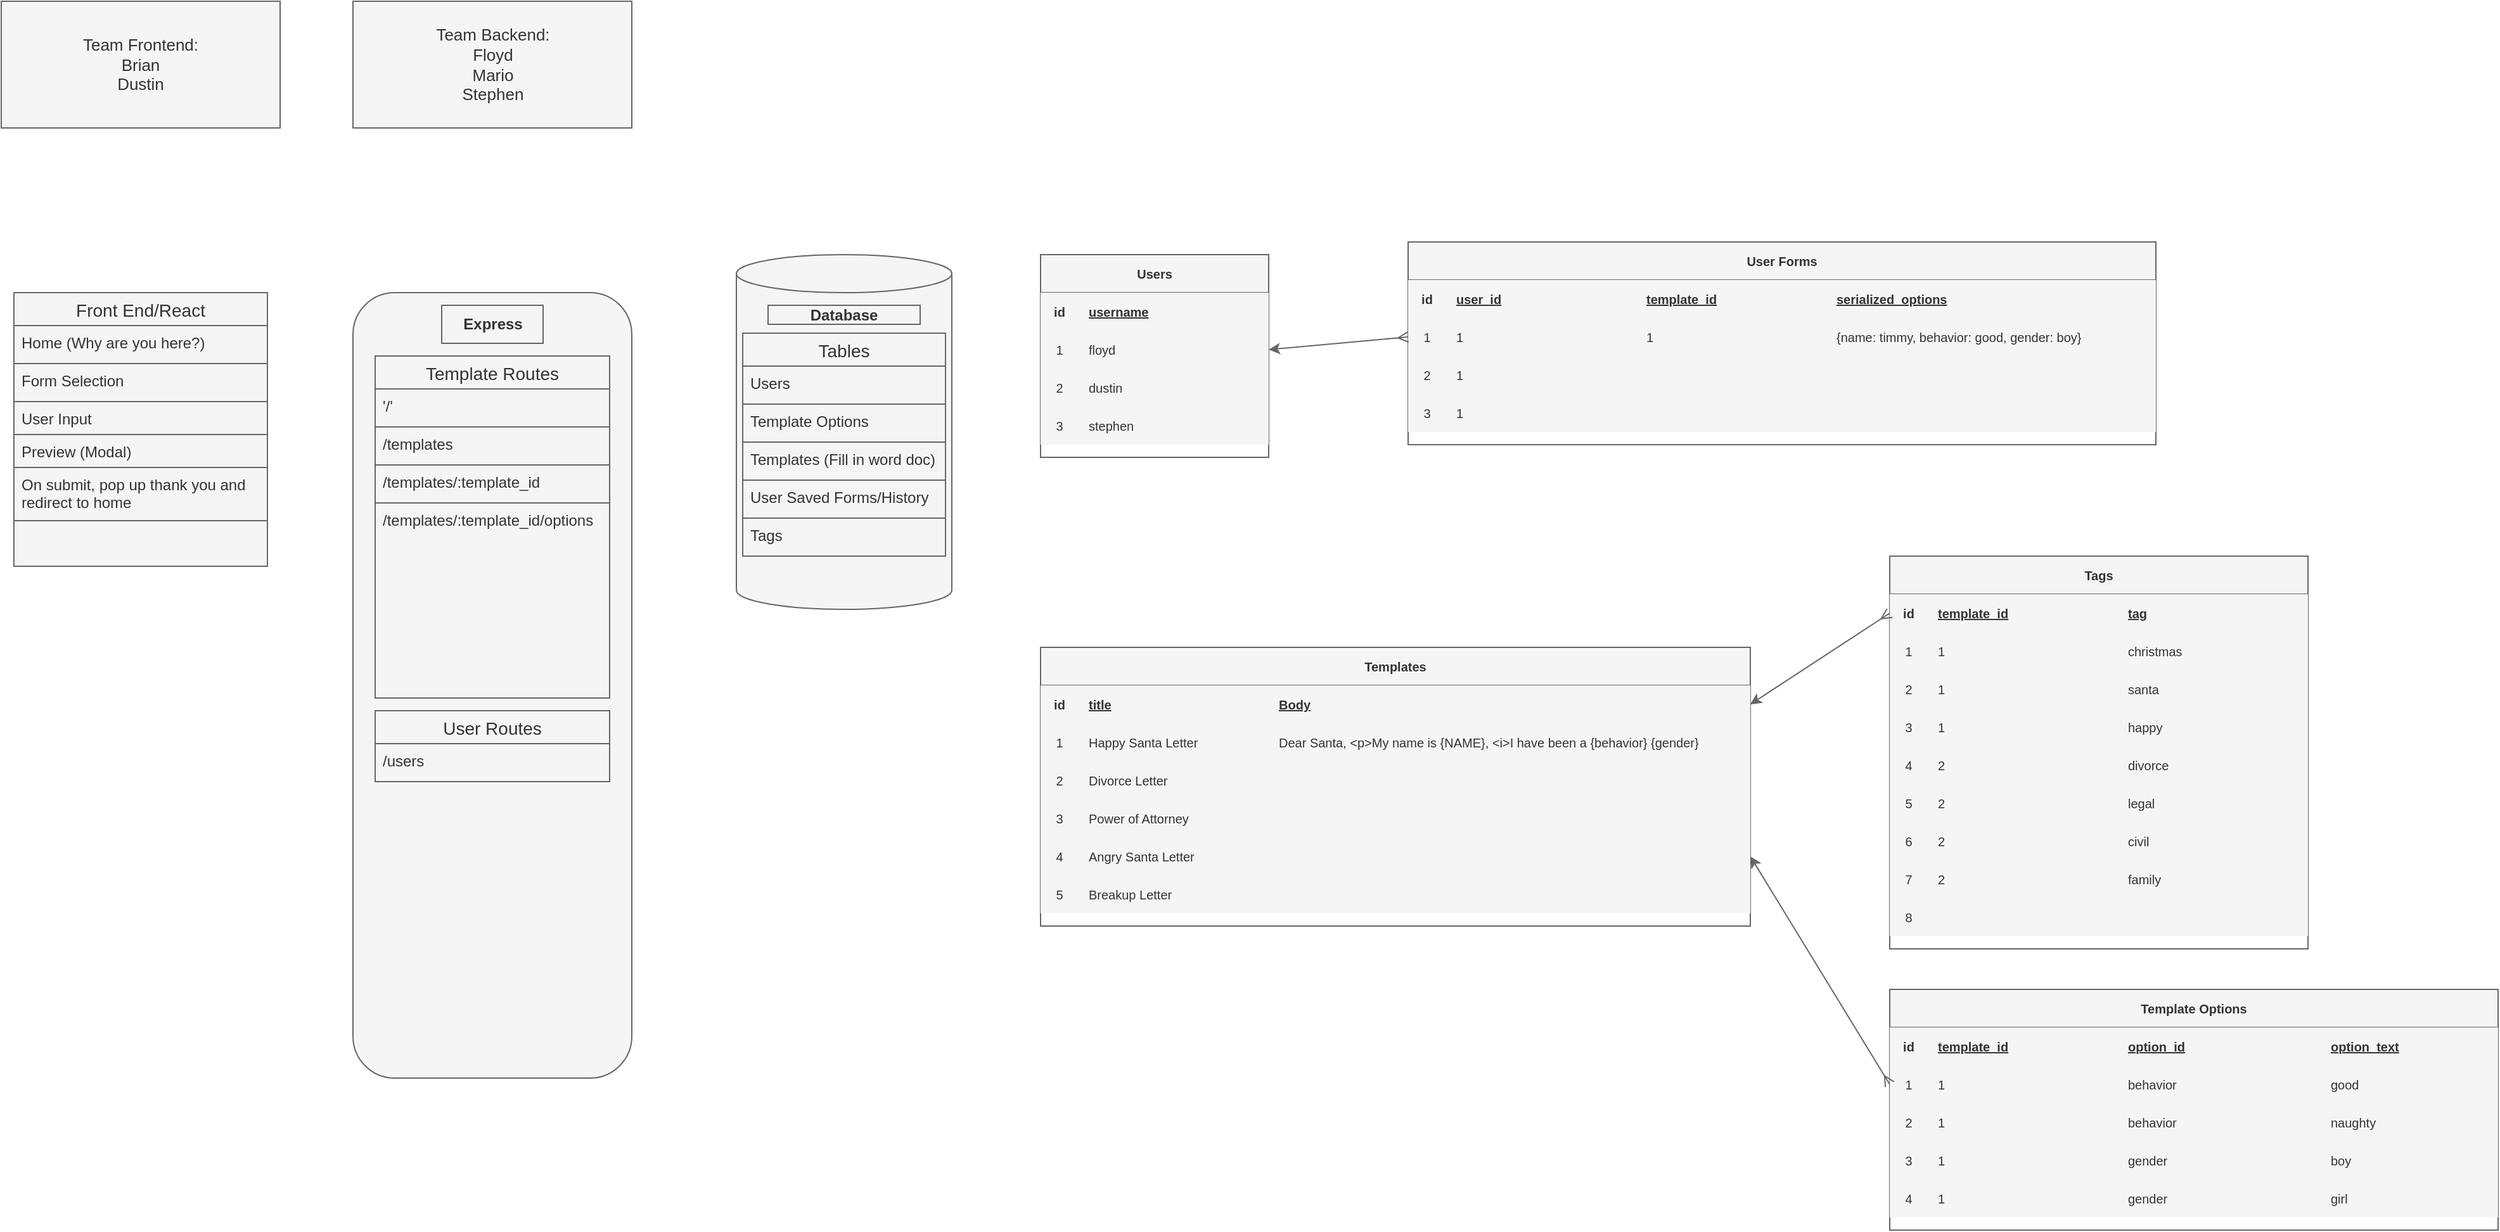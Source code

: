 <mxfile>
    <diagram id="cAb9eKV6FXxrw53DXGPk" name="Page-1">
        <mxGraphModel dx="1550" dy="698" grid="1" gridSize="10" guides="1" tooltips="1" connect="1" arrows="1" fold="1" page="1" pageScale="1" pageWidth="850" pageHeight="1100" math="0" shadow="0">
            <root>
                <mxCell id="0"/>
                <mxCell id="1" parent="0"/>
                <mxCell id="E3Vo4lR4PM5Q-WoB4YuT-1" value="" style="shape=cylinder3;whiteSpace=wrap;html=1;boundedLbl=1;backgroundOutline=1;size=15;fillColor=#f5f5f5;strokeColor=#666666;fontColor=#333333;" parent="1" vertex="1">
                    <mxGeometry x="630" y="210" width="170" height="280" as="geometry"/>
                </mxCell>
                <mxCell id="v9sFLwM3yu87hSWkuqIm-1" value="Database" style="rounded=0;whiteSpace=wrap;html=1;fontStyle=1;fillColor=#f5f5f5;strokeColor=#666666;fontColor=#333333;" parent="1" vertex="1">
                    <mxGeometry x="655" y="250" width="120" height="15" as="geometry"/>
                </mxCell>
                <mxCell id="v9sFLwM3yu87hSWkuqIm-16" value="" style="rounded=1;whiteSpace=wrap;html=1;fillColor=#f5f5f5;strokeColor=#666666;fontColor=#333333;" parent="1" vertex="1">
                    <mxGeometry x="327.5" y="240" width="220" height="620" as="geometry"/>
                </mxCell>
                <mxCell id="v9sFLwM3yu87hSWkuqIm-17" value="&lt;b&gt;Express&lt;/b&gt;" style="rounded=0;whiteSpace=wrap;html=1;fillColor=#f5f5f5;strokeColor=#666666;fontColor=#333333;" parent="1" vertex="1">
                    <mxGeometry x="397.5" y="250" width="80" height="30" as="geometry"/>
                </mxCell>
                <mxCell id="v9sFLwM3yu87hSWkuqIm-19" value="Front End/React" style="swimlane;fontStyle=0;childLayout=stackLayout;horizontal=1;startSize=26;horizontalStack=0;resizeParent=1;resizeParentMax=0;resizeLast=0;collapsible=1;marginBottom=0;align=center;fontSize=14;fillColor=#f5f5f5;strokeColor=#666666;fontColor=#333333;" parent="1" vertex="1">
                    <mxGeometry x="60" y="240" width="200" height="216" as="geometry"/>
                </mxCell>
                <mxCell id="v9sFLwM3yu87hSWkuqIm-20" value="Home (Why are you here?)&#10;    " style="text;strokeColor=#666666;fillColor=#f5f5f5;spacingLeft=4;spacingRight=4;overflow=hidden;rotatable=0;points=[[0,0.5],[1,0.5]];portConstraint=eastwest;fontSize=12;fontColor=#333333;" parent="v9sFLwM3yu87hSWkuqIm-19" vertex="1">
                    <mxGeometry y="26" width="200" height="30" as="geometry"/>
                </mxCell>
                <mxCell id="v9sFLwM3yu87hSWkuqIm-21" value="Form Selection" style="text;strokeColor=#666666;fillColor=#f5f5f5;spacingLeft=4;spacingRight=4;overflow=hidden;rotatable=0;points=[[0,0.5],[1,0.5]];portConstraint=eastwest;fontSize=12;fontColor=#333333;" parent="v9sFLwM3yu87hSWkuqIm-19" vertex="1">
                    <mxGeometry y="56" width="200" height="30" as="geometry"/>
                </mxCell>
                <mxCell id="v9sFLwM3yu87hSWkuqIm-22" value="User Input " style="text;strokeColor=#666666;fillColor=#f5f5f5;spacingLeft=4;spacingRight=4;overflow=hidden;rotatable=0;points=[[0,0.5],[1,0.5]];portConstraint=eastwest;fontSize=12;fontColor=#333333;" parent="v9sFLwM3yu87hSWkuqIm-19" vertex="1">
                    <mxGeometry y="86" width="200" height="26" as="geometry"/>
                </mxCell>
                <mxCell id="v9sFLwM3yu87hSWkuqIm-23" value="Preview (Modal)" style="text;strokeColor=#666666;fillColor=#f5f5f5;spacingLeft=4;spacingRight=4;overflow=hidden;rotatable=0;points=[[0,0.5],[1,0.5]];portConstraint=eastwest;fontSize=12;fontColor=#333333;" parent="v9sFLwM3yu87hSWkuqIm-19" vertex="1">
                    <mxGeometry y="112" width="200" height="26" as="geometry"/>
                </mxCell>
                <mxCell id="v9sFLwM3yu87hSWkuqIm-24" value="On submit, pop up thank you and &#10;redirect to home" style="text;strokeColor=#666666;fillColor=#f5f5f5;spacingLeft=4;spacingRight=4;overflow=hidden;rotatable=0;points=[[0,0.5],[1,0.5]];portConstraint=eastwest;fontSize=12;fontColor=#333333;" parent="v9sFLwM3yu87hSWkuqIm-19" vertex="1">
                    <mxGeometry y="138" width="200" height="42" as="geometry"/>
                </mxCell>
                <mxCell id="v9sFLwM3yu87hSWkuqIm-25" style="text;strokeColor=#666666;fillColor=#f5f5f5;spacingLeft=4;spacingRight=4;overflow=hidden;rotatable=0;points=[[0,0.5],[1,0.5]];portConstraint=eastwest;fontSize=12;fontColor=#333333;" parent="v9sFLwM3yu87hSWkuqIm-19" vertex="1">
                    <mxGeometry y="180" width="200" height="36" as="geometry"/>
                </mxCell>
                <mxCell id="v9sFLwM3yu87hSWkuqIm-26" value="Tables" style="swimlane;fontStyle=0;childLayout=stackLayout;horizontal=1;startSize=26;horizontalStack=0;resizeParent=1;resizeParentMax=0;resizeLast=0;collapsible=1;marginBottom=0;align=center;fontSize=14;fillColor=#f5f5f5;strokeColor=#666666;fontColor=#333333;" parent="1" vertex="1">
                    <mxGeometry x="635" y="272" width="160" height="176" as="geometry"/>
                </mxCell>
                <mxCell id="v9sFLwM3yu87hSWkuqIm-27" value="Users" style="text;strokeColor=#666666;fillColor=#f5f5f5;spacingLeft=4;spacingRight=4;overflow=hidden;rotatable=0;points=[[0,0.5],[1,0.5]];portConstraint=eastwest;fontSize=12;fontColor=#333333;" parent="v9sFLwM3yu87hSWkuqIm-26" vertex="1">
                    <mxGeometry y="26" width="160" height="30" as="geometry"/>
                </mxCell>
                <mxCell id="v9sFLwM3yu87hSWkuqIm-31" value="Template Options" style="text;strokeColor=#666666;fillColor=#f5f5f5;spacingLeft=4;spacingRight=4;overflow=hidden;rotatable=0;points=[[0,0.5],[1,0.5]];portConstraint=eastwest;fontSize=12;fontColor=#333333;" parent="v9sFLwM3yu87hSWkuqIm-26" vertex="1">
                    <mxGeometry y="56" width="160" height="30" as="geometry"/>
                </mxCell>
                <mxCell id="v9sFLwM3yu87hSWkuqIm-28" value="Templates (Fill in word doc)" style="text;strokeColor=#666666;fillColor=#f5f5f5;spacingLeft=4;spacingRight=4;overflow=hidden;rotatable=0;points=[[0,0.5],[1,0.5]];portConstraint=eastwest;fontSize=12;fontColor=#333333;" parent="v9sFLwM3yu87hSWkuqIm-26" vertex="1">
                    <mxGeometry y="86" width="160" height="30" as="geometry"/>
                </mxCell>
                <mxCell id="v9sFLwM3yu87hSWkuqIm-30" value="User Saved Forms/History" style="text;strokeColor=#666666;fillColor=#f5f5f5;spacingLeft=4;spacingRight=4;overflow=hidden;rotatable=0;points=[[0,0.5],[1,0.5]];portConstraint=eastwest;fontSize=12;fontColor=#333333;" parent="v9sFLwM3yu87hSWkuqIm-26" vertex="1">
                    <mxGeometry y="116" width="160" height="30" as="geometry"/>
                </mxCell>
                <mxCell id="v9sFLwM3yu87hSWkuqIm-29" value="Tags" style="text;strokeColor=#666666;fillColor=#f5f5f5;spacingLeft=4;spacingRight=4;overflow=hidden;rotatable=0;points=[[0,0.5],[1,0.5]];portConstraint=eastwest;fontSize=12;fontColor=#333333;" parent="v9sFLwM3yu87hSWkuqIm-26" vertex="1">
                    <mxGeometry y="146" width="160" height="30" as="geometry"/>
                </mxCell>
                <mxCell id="v9sFLwM3yu87hSWkuqIm-32" value="Template Routes" style="swimlane;fontStyle=0;childLayout=stackLayout;horizontal=1;startSize=26;horizontalStack=0;resizeParent=1;resizeParentMax=0;resizeLast=0;collapsible=1;marginBottom=0;align=center;fontSize=14;fontColor=#333333;fillColor=#f5f5f5;strokeColor=#666666;" parent="1" vertex="1">
                    <mxGeometry x="345" y="290" width="185" height="270" as="geometry"/>
                </mxCell>
                <mxCell id="v9sFLwM3yu87hSWkuqIm-33" value="'/'" style="text;strokeColor=#666666;fillColor=#f5f5f5;spacingLeft=4;spacingRight=4;overflow=hidden;rotatable=0;points=[[0,0.5],[1,0.5]];portConstraint=eastwest;fontSize=12;fontColor=#333333;" parent="v9sFLwM3yu87hSWkuqIm-32" vertex="1">
                    <mxGeometry y="26" width="185" height="30" as="geometry"/>
                </mxCell>
                <mxCell id="v9sFLwM3yu87hSWkuqIm-34" value="/templates" style="text;strokeColor=#666666;fillColor=#f5f5f5;spacingLeft=4;spacingRight=4;overflow=hidden;rotatable=0;points=[[0,0.5],[1,0.5]];portConstraint=eastwest;fontSize=12;fontColor=#333333;" parent="v9sFLwM3yu87hSWkuqIm-32" vertex="1">
                    <mxGeometry y="56" width="185" height="30" as="geometry"/>
                </mxCell>
                <mxCell id="v9sFLwM3yu87hSWkuqIm-35" value="/templates/:template_id" style="text;strokeColor=#666666;fillColor=#f5f5f5;spacingLeft=4;spacingRight=4;overflow=hidden;rotatable=0;points=[[0,0.5],[1,0.5]];portConstraint=eastwest;fontSize=12;fontColor=#333333;" parent="v9sFLwM3yu87hSWkuqIm-32" vertex="1">
                    <mxGeometry y="86" width="185" height="30" as="geometry"/>
                </mxCell>
                <mxCell id="YNRykgnk4soWltR5KGJY-128" value="/templates/:template_id/options" style="text;strokeColor=#666666;fillColor=#f5f5f5;spacingLeft=4;spacingRight=4;overflow=hidden;rotatable=0;points=[[0,0.5],[1,0.5]];portConstraint=eastwest;fontSize=12;fontColor=#333333;" parent="v9sFLwM3yu87hSWkuqIm-32" vertex="1">
                    <mxGeometry y="116" width="185" height="154" as="geometry"/>
                </mxCell>
                <mxCell id="YNRykgnk4soWltR5KGJY-2" value="Users" style="shape=table;startSize=30;container=1;collapsible=1;childLayout=tableLayout;fixedRows=1;rowLines=0;fontStyle=1;align=center;resizeLast=1;fontSize=10;fontColor=#333333;strokeColor=#666666;fillColor=#f5f5f5;" parent="1" vertex="1">
                    <mxGeometry x="870" y="210" width="180" height="160" as="geometry"/>
                </mxCell>
                <mxCell id="YNRykgnk4soWltR5KGJY-3" value="" style="shape=partialRectangle;collapsible=0;dropTarget=0;pointerEvents=0;fillColor=#f5f5f5;top=0;left=0;bottom=1;right=0;points=[[0,0.5],[1,0.5]];portConstraint=eastwest;fontSize=10;fontColor=#333333;strokeColor=#666666;align=center;verticalAlign=middle;" parent="YNRykgnk4soWltR5KGJY-2" vertex="1">
                    <mxGeometry y="30" width="180" height="30" as="geometry"/>
                </mxCell>
                <mxCell id="YNRykgnk4soWltR5KGJY-4" value="id" style="shape=partialRectangle;connectable=0;fillColor=#f5f5f5;top=0;left=0;bottom=0;right=0;fontStyle=1;overflow=hidden;fontSize=10;fontColor=#333333;strokeColor=#666666;align=center;verticalAlign=middle;" parent="YNRykgnk4soWltR5KGJY-3" vertex="1">
                    <mxGeometry width="30" height="30" as="geometry">
                        <mxRectangle width="30" height="30" as="alternateBounds"/>
                    </mxGeometry>
                </mxCell>
                <mxCell id="YNRykgnk4soWltR5KGJY-5" value="username" style="shape=partialRectangle;connectable=0;fillColor=#f5f5f5;top=0;left=0;bottom=0;right=0;align=left;spacingLeft=6;fontStyle=5;overflow=hidden;fontSize=10;fontColor=#333333;strokeColor=#666666;" parent="YNRykgnk4soWltR5KGJY-3" vertex="1">
                    <mxGeometry x="30" width="150" height="30" as="geometry">
                        <mxRectangle width="150" height="30" as="alternateBounds"/>
                    </mxGeometry>
                </mxCell>
                <mxCell id="YNRykgnk4soWltR5KGJY-6" value="" style="shape=partialRectangle;collapsible=0;dropTarget=0;pointerEvents=0;fillColor=#f5f5f5;top=0;left=0;bottom=0;right=0;points=[[0,0.5],[1,0.5]];portConstraint=eastwest;fontSize=10;fontColor=#333333;strokeColor=#666666;align=center;verticalAlign=middle;" parent="YNRykgnk4soWltR5KGJY-2" vertex="1">
                    <mxGeometry y="60" width="180" height="30" as="geometry"/>
                </mxCell>
                <mxCell id="YNRykgnk4soWltR5KGJY-7" value="1" style="shape=partialRectangle;connectable=0;fillColor=#f5f5f5;top=0;left=0;bottom=0;right=0;editable=1;overflow=hidden;fontSize=10;fontColor=#333333;strokeColor=#666666;align=center;verticalAlign=middle;" parent="YNRykgnk4soWltR5KGJY-6" vertex="1">
                    <mxGeometry width="30" height="30" as="geometry">
                        <mxRectangle width="30" height="30" as="alternateBounds"/>
                    </mxGeometry>
                </mxCell>
                <mxCell id="YNRykgnk4soWltR5KGJY-8" value="floyd" style="shape=partialRectangle;connectable=0;fillColor=#f5f5f5;top=0;left=0;bottom=0;right=0;align=left;spacingLeft=6;overflow=hidden;fontSize=10;fontColor=#333333;strokeColor=#666666;" parent="YNRykgnk4soWltR5KGJY-6" vertex="1">
                    <mxGeometry x="30" width="150" height="30" as="geometry">
                        <mxRectangle width="150" height="30" as="alternateBounds"/>
                    </mxGeometry>
                </mxCell>
                <mxCell id="YNRykgnk4soWltR5KGJY-9" value="" style="shape=partialRectangle;collapsible=0;dropTarget=0;pointerEvents=0;fillColor=#f5f5f5;top=0;left=0;bottom=0;right=0;points=[[0,0.5],[1,0.5]];portConstraint=eastwest;fontSize=10;fontColor=#333333;strokeColor=#666666;align=center;verticalAlign=middle;" parent="YNRykgnk4soWltR5KGJY-2" vertex="1">
                    <mxGeometry y="90" width="180" height="30" as="geometry"/>
                </mxCell>
                <mxCell id="YNRykgnk4soWltR5KGJY-10" value="2" style="shape=partialRectangle;connectable=0;fillColor=#f5f5f5;top=0;left=0;bottom=0;right=0;editable=1;overflow=hidden;fontSize=10;fontColor=#333333;strokeColor=#666666;align=center;verticalAlign=middle;" parent="YNRykgnk4soWltR5KGJY-9" vertex="1">
                    <mxGeometry width="30" height="30" as="geometry">
                        <mxRectangle width="30" height="30" as="alternateBounds"/>
                    </mxGeometry>
                </mxCell>
                <mxCell id="YNRykgnk4soWltR5KGJY-11" value="dustin" style="shape=partialRectangle;connectable=0;fillColor=#f5f5f5;top=0;left=0;bottom=0;right=0;align=left;spacingLeft=6;overflow=hidden;fontSize=10;fontColor=#333333;strokeColor=#666666;" parent="YNRykgnk4soWltR5KGJY-9" vertex="1">
                    <mxGeometry x="30" width="150" height="30" as="geometry">
                        <mxRectangle width="150" height="30" as="alternateBounds"/>
                    </mxGeometry>
                </mxCell>
                <mxCell id="YNRykgnk4soWltR5KGJY-12" value="" style="shape=partialRectangle;collapsible=0;dropTarget=0;pointerEvents=0;fillColor=#f5f5f5;top=0;left=0;bottom=0;right=0;points=[[0,0.5],[1,0.5]];portConstraint=eastwest;fontSize=10;fontColor=#333333;strokeColor=#666666;align=center;verticalAlign=middle;" parent="YNRykgnk4soWltR5KGJY-2" vertex="1">
                    <mxGeometry y="120" width="180" height="30" as="geometry"/>
                </mxCell>
                <mxCell id="YNRykgnk4soWltR5KGJY-13" value="3" style="shape=partialRectangle;connectable=0;fillColor=#f5f5f5;top=0;left=0;bottom=0;right=0;editable=1;overflow=hidden;fontSize=10;fontColor=#333333;strokeColor=#666666;align=center;verticalAlign=middle;" parent="YNRykgnk4soWltR5KGJY-12" vertex="1">
                    <mxGeometry width="30" height="30" as="geometry">
                        <mxRectangle width="30" height="30" as="alternateBounds"/>
                    </mxGeometry>
                </mxCell>
                <mxCell id="YNRykgnk4soWltR5KGJY-14" value="stephen" style="shape=partialRectangle;connectable=0;fillColor=#f5f5f5;top=0;left=0;bottom=0;right=0;align=left;spacingLeft=6;overflow=hidden;fontSize=10;fontColor=#333333;strokeColor=#666666;" parent="YNRykgnk4soWltR5KGJY-12" vertex="1">
                    <mxGeometry x="30" width="150" height="30" as="geometry">
                        <mxRectangle width="150" height="30" as="alternateBounds"/>
                    </mxGeometry>
                </mxCell>
                <mxCell id="YNRykgnk4soWltR5KGJY-15" value="Templates" style="shape=table;startSize=30;container=1;collapsible=1;childLayout=tableLayout;fixedRows=1;rowLines=0;fontStyle=1;align=center;resizeLast=1;fontSize=10;fontColor=#333333;strokeColor=#666666;fillColor=#f5f5f5;" parent="1" vertex="1">
                    <mxGeometry x="870" y="520" width="560" height="220" as="geometry"/>
                </mxCell>
                <mxCell id="YNRykgnk4soWltR5KGJY-16" value="" style="shape=partialRectangle;collapsible=0;dropTarget=0;pointerEvents=0;fillColor=#f5f5f5;top=0;left=0;bottom=1;right=0;points=[[0,0.5],[1,0.5]];portConstraint=eastwest;fontSize=10;fontColor=#333333;strokeColor=#666666;align=center;verticalAlign=middle;" parent="YNRykgnk4soWltR5KGJY-15" vertex="1">
                    <mxGeometry y="30" width="560" height="30" as="geometry"/>
                </mxCell>
                <mxCell id="YNRykgnk4soWltR5KGJY-17" value="id" style="shape=partialRectangle;connectable=0;fillColor=#f5f5f5;top=0;left=0;bottom=0;right=0;fontStyle=1;overflow=hidden;fontSize=10;fontColor=#333333;strokeColor=#666666;align=center;verticalAlign=middle;" parent="YNRykgnk4soWltR5KGJY-16" vertex="1">
                    <mxGeometry width="30" height="30" as="geometry">
                        <mxRectangle width="30" height="30" as="alternateBounds"/>
                    </mxGeometry>
                </mxCell>
                <mxCell id="YNRykgnk4soWltR5KGJY-18" value="title" style="shape=partialRectangle;connectable=0;fillColor=#f5f5f5;top=0;left=0;bottom=0;right=0;align=left;spacingLeft=6;fontStyle=5;overflow=hidden;fontSize=10;fontColor=#333333;strokeColor=#666666;" parent="YNRykgnk4soWltR5KGJY-16" vertex="1">
                    <mxGeometry x="30" width="150" height="30" as="geometry">
                        <mxRectangle width="150" height="30" as="alternateBounds"/>
                    </mxGeometry>
                </mxCell>
                <mxCell id="YNRykgnk4soWltR5KGJY-101" value="Body" style="shape=partialRectangle;connectable=0;fillColor=#f5f5f5;top=0;left=0;bottom=0;right=0;align=left;spacingLeft=6;fontStyle=5;overflow=hidden;fontSize=10;fontColor=#333333;strokeColor=#666666;" parent="YNRykgnk4soWltR5KGJY-16" vertex="1">
                    <mxGeometry x="180" width="380" height="30" as="geometry">
                        <mxRectangle width="380" height="30" as="alternateBounds"/>
                    </mxGeometry>
                </mxCell>
                <mxCell id="YNRykgnk4soWltR5KGJY-19" value="" style="shape=partialRectangle;collapsible=0;dropTarget=0;pointerEvents=0;fillColor=#f5f5f5;top=0;left=0;bottom=0;right=0;points=[[0,0.5],[1,0.5]];portConstraint=eastwest;fontSize=10;fontColor=#333333;strokeColor=#666666;align=center;verticalAlign=middle;" parent="YNRykgnk4soWltR5KGJY-15" vertex="1">
                    <mxGeometry y="60" width="560" height="30" as="geometry"/>
                </mxCell>
                <mxCell id="YNRykgnk4soWltR5KGJY-20" value="1" style="shape=partialRectangle;connectable=0;fillColor=#f5f5f5;top=0;left=0;bottom=0;right=0;editable=1;overflow=hidden;fontSize=10;fontColor=#333333;strokeColor=#666666;align=center;verticalAlign=middle;" parent="YNRykgnk4soWltR5KGJY-19" vertex="1">
                    <mxGeometry width="30" height="30" as="geometry">
                        <mxRectangle width="30" height="30" as="alternateBounds"/>
                    </mxGeometry>
                </mxCell>
                <mxCell id="YNRykgnk4soWltR5KGJY-21" value="Happy Santa Letter" style="shape=partialRectangle;connectable=0;fillColor=#f5f5f5;top=0;left=0;bottom=0;right=0;align=left;spacingLeft=6;overflow=hidden;fontSize=10;fontColor=#333333;strokeColor=#666666;" parent="YNRykgnk4soWltR5KGJY-19" vertex="1">
                    <mxGeometry x="30" width="150" height="30" as="geometry">
                        <mxRectangle width="150" height="30" as="alternateBounds"/>
                    </mxGeometry>
                </mxCell>
                <mxCell id="YNRykgnk4soWltR5KGJY-102" value="Dear Santa, &lt;p&gt;My name is {NAME}, &lt;i&gt;I have been a {behavior} {gender}" style="shape=partialRectangle;connectable=0;fillColor=#f5f5f5;top=0;left=0;bottom=0;right=0;align=left;spacingLeft=6;overflow=hidden;fontSize=10;fontColor=#333333;strokeColor=#666666;" parent="YNRykgnk4soWltR5KGJY-19" vertex="1">
                    <mxGeometry x="180" width="380" height="30" as="geometry">
                        <mxRectangle width="380" height="30" as="alternateBounds"/>
                    </mxGeometry>
                </mxCell>
                <mxCell id="YNRykgnk4soWltR5KGJY-22" value="" style="shape=partialRectangle;collapsible=0;dropTarget=0;pointerEvents=0;fillColor=#f5f5f5;top=0;left=0;bottom=0;right=0;points=[[0,0.5],[1,0.5]];portConstraint=eastwest;fontSize=10;fontColor=#333333;strokeColor=#666666;align=center;verticalAlign=middle;" parent="YNRykgnk4soWltR5KGJY-15" vertex="1">
                    <mxGeometry y="90" width="560" height="30" as="geometry"/>
                </mxCell>
                <mxCell id="YNRykgnk4soWltR5KGJY-23" value="2" style="shape=partialRectangle;connectable=0;fillColor=#f5f5f5;top=0;left=0;bottom=0;right=0;editable=1;overflow=hidden;fontSize=10;fontColor=#333333;strokeColor=#666666;align=center;verticalAlign=middle;" parent="YNRykgnk4soWltR5KGJY-22" vertex="1">
                    <mxGeometry width="30" height="30" as="geometry">
                        <mxRectangle width="30" height="30" as="alternateBounds"/>
                    </mxGeometry>
                </mxCell>
                <mxCell id="YNRykgnk4soWltR5KGJY-24" value="Divorce Letter" style="shape=partialRectangle;connectable=0;fillColor=#f5f5f5;top=0;left=0;bottom=0;right=0;align=left;spacingLeft=6;overflow=hidden;fontSize=10;fontColor=#333333;strokeColor=#666666;" parent="YNRykgnk4soWltR5KGJY-22" vertex="1">
                    <mxGeometry x="30" width="150" height="30" as="geometry">
                        <mxRectangle width="150" height="30" as="alternateBounds"/>
                    </mxGeometry>
                </mxCell>
                <mxCell id="YNRykgnk4soWltR5KGJY-103" style="shape=partialRectangle;connectable=0;fillColor=#f5f5f5;top=0;left=0;bottom=0;right=0;align=left;spacingLeft=6;overflow=hidden;fontSize=10;fontColor=#333333;strokeColor=#666666;" parent="YNRykgnk4soWltR5KGJY-22" vertex="1">
                    <mxGeometry x="180" width="380" height="30" as="geometry">
                        <mxRectangle width="380" height="30" as="alternateBounds"/>
                    </mxGeometry>
                </mxCell>
                <mxCell id="YNRykgnk4soWltR5KGJY-25" value="" style="shape=partialRectangle;collapsible=0;dropTarget=0;pointerEvents=0;fillColor=#f5f5f5;top=0;left=0;bottom=0;right=0;points=[[0,0.5],[1,0.5]];portConstraint=eastwest;fontSize=10;fontColor=#333333;strokeColor=#666666;align=center;verticalAlign=middle;" parent="YNRykgnk4soWltR5KGJY-15" vertex="1">
                    <mxGeometry y="120" width="560" height="30" as="geometry"/>
                </mxCell>
                <mxCell id="YNRykgnk4soWltR5KGJY-26" value="3" style="shape=partialRectangle;connectable=0;fillColor=#f5f5f5;top=0;left=0;bottom=0;right=0;editable=1;overflow=hidden;fontSize=10;fontColor=#333333;strokeColor=#666666;align=center;verticalAlign=middle;" parent="YNRykgnk4soWltR5KGJY-25" vertex="1">
                    <mxGeometry width="30" height="30" as="geometry">
                        <mxRectangle width="30" height="30" as="alternateBounds"/>
                    </mxGeometry>
                </mxCell>
                <mxCell id="YNRykgnk4soWltR5KGJY-27" value="Power of Attorney" style="shape=partialRectangle;connectable=0;fillColor=#f5f5f5;top=0;left=0;bottom=0;right=0;align=left;spacingLeft=6;overflow=hidden;fontSize=10;fontColor=#333333;strokeColor=#666666;" parent="YNRykgnk4soWltR5KGJY-25" vertex="1">
                    <mxGeometry x="30" width="150" height="30" as="geometry">
                        <mxRectangle width="150" height="30" as="alternateBounds"/>
                    </mxGeometry>
                </mxCell>
                <mxCell id="YNRykgnk4soWltR5KGJY-104" style="shape=partialRectangle;connectable=0;fillColor=#f5f5f5;top=0;left=0;bottom=0;right=0;align=left;spacingLeft=6;overflow=hidden;fontSize=10;fontColor=#333333;strokeColor=#666666;" parent="YNRykgnk4soWltR5KGJY-25" vertex="1">
                    <mxGeometry x="180" width="380" height="30" as="geometry">
                        <mxRectangle width="380" height="30" as="alternateBounds"/>
                    </mxGeometry>
                </mxCell>
                <mxCell id="YNRykgnk4soWltR5KGJY-83" style="shape=partialRectangle;collapsible=0;dropTarget=0;pointerEvents=0;fillColor=#f5f5f5;top=0;left=0;bottom=0;right=0;points=[[0,0.5],[1,0.5]];portConstraint=eastwest;fontSize=10;fontColor=#333333;strokeColor=#666666;align=center;verticalAlign=middle;" parent="YNRykgnk4soWltR5KGJY-15" vertex="1">
                    <mxGeometry y="150" width="560" height="30" as="geometry"/>
                </mxCell>
                <mxCell id="YNRykgnk4soWltR5KGJY-84" value="4" style="shape=partialRectangle;connectable=0;fillColor=#f5f5f5;top=0;left=0;bottom=0;right=0;editable=1;overflow=hidden;fontSize=10;fontColor=#333333;strokeColor=#666666;align=center;verticalAlign=middle;" parent="YNRykgnk4soWltR5KGJY-83" vertex="1">
                    <mxGeometry width="30" height="30" as="geometry">
                        <mxRectangle width="30" height="30" as="alternateBounds"/>
                    </mxGeometry>
                </mxCell>
                <mxCell id="YNRykgnk4soWltR5KGJY-85" value="Angry Santa Letter" style="shape=partialRectangle;connectable=0;fillColor=#f5f5f5;top=0;left=0;bottom=0;right=0;align=left;spacingLeft=6;overflow=hidden;fontSize=10;fontColor=#333333;strokeColor=#666666;" parent="YNRykgnk4soWltR5KGJY-83" vertex="1">
                    <mxGeometry x="30" width="150" height="30" as="geometry">
                        <mxRectangle width="150" height="30" as="alternateBounds"/>
                    </mxGeometry>
                </mxCell>
                <mxCell id="YNRykgnk4soWltR5KGJY-105" style="shape=partialRectangle;connectable=0;fillColor=#f5f5f5;top=0;left=0;bottom=0;right=0;align=left;spacingLeft=6;overflow=hidden;fontSize=10;fontColor=#333333;strokeColor=#666666;" parent="YNRykgnk4soWltR5KGJY-83" vertex="1">
                    <mxGeometry x="180" width="380" height="30" as="geometry">
                        <mxRectangle width="380" height="30" as="alternateBounds"/>
                    </mxGeometry>
                </mxCell>
                <mxCell id="YNRykgnk4soWltR5KGJY-86" style="shape=partialRectangle;collapsible=0;dropTarget=0;pointerEvents=0;fillColor=#f5f5f5;top=0;left=0;bottom=0;right=0;points=[[0,0.5],[1,0.5]];portConstraint=eastwest;fontSize=10;fontColor=#333333;strokeColor=#666666;align=center;verticalAlign=middle;" parent="YNRykgnk4soWltR5KGJY-15" vertex="1">
                    <mxGeometry y="180" width="560" height="30" as="geometry"/>
                </mxCell>
                <mxCell id="YNRykgnk4soWltR5KGJY-87" value="5" style="shape=partialRectangle;connectable=0;fillColor=#f5f5f5;top=0;left=0;bottom=0;right=0;editable=1;overflow=hidden;fontSize=10;fontColor=#333333;strokeColor=#666666;align=center;verticalAlign=middle;" parent="YNRykgnk4soWltR5KGJY-86" vertex="1">
                    <mxGeometry width="30" height="30" as="geometry">
                        <mxRectangle width="30" height="30" as="alternateBounds"/>
                    </mxGeometry>
                </mxCell>
                <mxCell id="YNRykgnk4soWltR5KGJY-88" value="Breakup Letter" style="shape=partialRectangle;connectable=0;fillColor=#f5f5f5;top=0;left=0;bottom=0;right=0;align=left;spacingLeft=6;overflow=hidden;fontSize=10;fontColor=#333333;strokeColor=#666666;" parent="YNRykgnk4soWltR5KGJY-86" vertex="1">
                    <mxGeometry x="30" width="150" height="30" as="geometry">
                        <mxRectangle width="150" height="30" as="alternateBounds"/>
                    </mxGeometry>
                </mxCell>
                <mxCell id="YNRykgnk4soWltR5KGJY-106" style="shape=partialRectangle;connectable=0;fillColor=#f5f5f5;top=0;left=0;bottom=0;right=0;align=left;spacingLeft=6;overflow=hidden;fontSize=10;fontColor=#333333;strokeColor=#666666;" parent="YNRykgnk4soWltR5KGJY-86" vertex="1">
                    <mxGeometry x="180" width="380" height="30" as="geometry">
                        <mxRectangle width="380" height="30" as="alternateBounds"/>
                    </mxGeometry>
                </mxCell>
                <mxCell id="YNRykgnk4soWltR5KGJY-28" value="Template Options" style="shape=table;startSize=30;container=1;collapsible=1;childLayout=tableLayout;fixedRows=1;rowLines=0;fontStyle=1;align=center;resizeLast=1;fontSize=10;fontColor=#333333;strokeColor=#666666;fillColor=#f5f5f5;" parent="1" vertex="1">
                    <mxGeometry x="1540" y="790" width="480" height="190" as="geometry"/>
                </mxCell>
                <mxCell id="YNRykgnk4soWltR5KGJY-29" value="" style="shape=partialRectangle;collapsible=0;dropTarget=0;pointerEvents=0;fillColor=#f5f5f5;top=0;left=0;bottom=1;right=0;points=[[0,0.5],[1,0.5]];portConstraint=eastwest;fontSize=10;fontColor=#333333;strokeColor=#666666;align=center;verticalAlign=middle;" parent="YNRykgnk4soWltR5KGJY-28" vertex="1">
                    <mxGeometry y="30" width="480" height="30" as="geometry"/>
                </mxCell>
                <mxCell id="YNRykgnk4soWltR5KGJY-30" value="id" style="shape=partialRectangle;connectable=0;fillColor=#f5f5f5;top=0;left=0;bottom=0;right=0;fontStyle=1;overflow=hidden;fontSize=10;fontColor=#333333;strokeColor=#666666;align=center;verticalAlign=middle;" parent="YNRykgnk4soWltR5KGJY-29" vertex="1">
                    <mxGeometry width="30" height="30" as="geometry">
                        <mxRectangle width="30" height="30" as="alternateBounds"/>
                    </mxGeometry>
                </mxCell>
                <mxCell id="YNRykgnk4soWltR5KGJY-31" value="template_id" style="shape=partialRectangle;connectable=0;fillColor=#f5f5f5;top=0;left=0;bottom=0;right=0;align=left;spacingLeft=6;fontStyle=5;overflow=hidden;fontSize=10;fontColor=#333333;strokeColor=#666666;" parent="YNRykgnk4soWltR5KGJY-29" vertex="1">
                    <mxGeometry x="30" width="150" height="30" as="geometry">
                        <mxRectangle width="150" height="30" as="alternateBounds"/>
                    </mxGeometry>
                </mxCell>
                <mxCell id="YNRykgnk4soWltR5KGJY-107" value="option_id" style="shape=partialRectangle;connectable=0;fillColor=#f5f5f5;top=0;left=0;bottom=0;right=0;align=left;spacingLeft=6;fontStyle=5;overflow=hidden;fontSize=10;fontColor=#333333;strokeColor=#666666;" parent="YNRykgnk4soWltR5KGJY-29" vertex="1">
                    <mxGeometry x="180" width="160" height="30" as="geometry">
                        <mxRectangle width="160" height="30" as="alternateBounds"/>
                    </mxGeometry>
                </mxCell>
                <mxCell id="YNRykgnk4soWltR5KGJY-111" value="option_text" style="shape=partialRectangle;connectable=0;fillColor=#f5f5f5;top=0;left=0;bottom=0;right=0;align=left;spacingLeft=6;fontStyle=5;overflow=hidden;fontSize=10;fontColor=#333333;strokeColor=#666666;" parent="YNRykgnk4soWltR5KGJY-29" vertex="1">
                    <mxGeometry x="340" width="140" height="30" as="geometry">
                        <mxRectangle width="140" height="30" as="alternateBounds"/>
                    </mxGeometry>
                </mxCell>
                <mxCell id="YNRykgnk4soWltR5KGJY-32" value="" style="shape=partialRectangle;collapsible=0;dropTarget=0;pointerEvents=0;fillColor=#f5f5f5;top=0;left=0;bottom=0;right=0;points=[[0,0.5],[1,0.5]];portConstraint=eastwest;fontSize=10;fontColor=#333333;strokeColor=#666666;align=center;verticalAlign=middle;" parent="YNRykgnk4soWltR5KGJY-28" vertex="1">
                    <mxGeometry y="60" width="480" height="30" as="geometry"/>
                </mxCell>
                <mxCell id="YNRykgnk4soWltR5KGJY-33" value="1" style="shape=partialRectangle;connectable=0;fillColor=#f5f5f5;top=0;left=0;bottom=0;right=0;editable=1;overflow=hidden;fontSize=10;fontColor=#333333;strokeColor=#666666;align=center;verticalAlign=middle;" parent="YNRykgnk4soWltR5KGJY-32" vertex="1">
                    <mxGeometry width="30" height="30" as="geometry">
                        <mxRectangle width="30" height="30" as="alternateBounds"/>
                    </mxGeometry>
                </mxCell>
                <mxCell id="YNRykgnk4soWltR5KGJY-34" value="1" style="shape=partialRectangle;connectable=0;fillColor=#f5f5f5;top=0;left=0;bottom=0;right=0;align=left;spacingLeft=6;overflow=hidden;fontSize=10;fontColor=#333333;strokeColor=#666666;" parent="YNRykgnk4soWltR5KGJY-32" vertex="1">
                    <mxGeometry x="30" width="150" height="30" as="geometry">
                        <mxRectangle width="150" height="30" as="alternateBounds"/>
                    </mxGeometry>
                </mxCell>
                <mxCell id="YNRykgnk4soWltR5KGJY-108" value="behavior" style="shape=partialRectangle;connectable=0;fillColor=#f5f5f5;top=0;left=0;bottom=0;right=0;align=left;spacingLeft=6;overflow=hidden;fontSize=10;fontColor=#333333;strokeColor=#666666;" parent="YNRykgnk4soWltR5KGJY-32" vertex="1">
                    <mxGeometry x="180" width="160" height="30" as="geometry">
                        <mxRectangle width="160" height="30" as="alternateBounds"/>
                    </mxGeometry>
                </mxCell>
                <mxCell id="YNRykgnk4soWltR5KGJY-112" value="good" style="shape=partialRectangle;connectable=0;fillColor=#f5f5f5;top=0;left=0;bottom=0;right=0;align=left;spacingLeft=6;overflow=hidden;fontSize=10;fontColor=#333333;strokeColor=#666666;" parent="YNRykgnk4soWltR5KGJY-32" vertex="1">
                    <mxGeometry x="340" width="140" height="30" as="geometry">
                        <mxRectangle width="140" height="30" as="alternateBounds"/>
                    </mxGeometry>
                </mxCell>
                <mxCell id="YNRykgnk4soWltR5KGJY-35" value="" style="shape=partialRectangle;collapsible=0;dropTarget=0;pointerEvents=0;fillColor=#f5f5f5;top=0;left=0;bottom=0;right=0;points=[[0,0.5],[1,0.5]];portConstraint=eastwest;fontSize=10;fontColor=#333333;strokeColor=#666666;align=center;verticalAlign=middle;" parent="YNRykgnk4soWltR5KGJY-28" vertex="1">
                    <mxGeometry y="90" width="480" height="30" as="geometry"/>
                </mxCell>
                <mxCell id="YNRykgnk4soWltR5KGJY-36" value="2" style="shape=partialRectangle;connectable=0;fillColor=#f5f5f5;top=0;left=0;bottom=0;right=0;editable=1;overflow=hidden;fontSize=10;fontColor=#333333;strokeColor=#666666;align=center;verticalAlign=middle;" parent="YNRykgnk4soWltR5KGJY-35" vertex="1">
                    <mxGeometry width="30" height="30" as="geometry">
                        <mxRectangle width="30" height="30" as="alternateBounds"/>
                    </mxGeometry>
                </mxCell>
                <mxCell id="YNRykgnk4soWltR5KGJY-37" value="1" style="shape=partialRectangle;connectable=0;fillColor=#f5f5f5;top=0;left=0;bottom=0;right=0;align=left;spacingLeft=6;overflow=hidden;fontSize=10;fontColor=#333333;strokeColor=#666666;" parent="YNRykgnk4soWltR5KGJY-35" vertex="1">
                    <mxGeometry x="30" width="150" height="30" as="geometry">
                        <mxRectangle width="150" height="30" as="alternateBounds"/>
                    </mxGeometry>
                </mxCell>
                <mxCell id="YNRykgnk4soWltR5KGJY-109" value="behavior" style="shape=partialRectangle;connectable=0;fillColor=#f5f5f5;top=0;left=0;bottom=0;right=0;align=left;spacingLeft=6;overflow=hidden;fontSize=10;fontColor=#333333;strokeColor=#666666;" parent="YNRykgnk4soWltR5KGJY-35" vertex="1">
                    <mxGeometry x="180" width="160" height="30" as="geometry">
                        <mxRectangle width="160" height="30" as="alternateBounds"/>
                    </mxGeometry>
                </mxCell>
                <mxCell id="YNRykgnk4soWltR5KGJY-113" value="naughty" style="shape=partialRectangle;connectable=0;fillColor=#f5f5f5;top=0;left=0;bottom=0;right=0;align=left;spacingLeft=6;overflow=hidden;fontSize=10;fontColor=#333333;strokeColor=#666666;" parent="YNRykgnk4soWltR5KGJY-35" vertex="1">
                    <mxGeometry x="340" width="140" height="30" as="geometry">
                        <mxRectangle width="140" height="30" as="alternateBounds"/>
                    </mxGeometry>
                </mxCell>
                <mxCell id="YNRykgnk4soWltR5KGJY-38" value="" style="shape=partialRectangle;collapsible=0;dropTarget=0;pointerEvents=0;fillColor=#f5f5f5;top=0;left=0;bottom=0;right=0;points=[[0,0.5],[1,0.5]];portConstraint=eastwest;fontSize=10;fontColor=#333333;strokeColor=#666666;align=center;verticalAlign=middle;" parent="YNRykgnk4soWltR5KGJY-28" vertex="1">
                    <mxGeometry y="120" width="480" height="30" as="geometry"/>
                </mxCell>
                <mxCell id="YNRykgnk4soWltR5KGJY-39" value="3" style="shape=partialRectangle;connectable=0;fillColor=#f5f5f5;top=0;left=0;bottom=0;right=0;editable=1;overflow=hidden;fontSize=10;fontColor=#333333;strokeColor=#666666;align=center;verticalAlign=middle;" parent="YNRykgnk4soWltR5KGJY-38" vertex="1">
                    <mxGeometry width="30" height="30" as="geometry">
                        <mxRectangle width="30" height="30" as="alternateBounds"/>
                    </mxGeometry>
                </mxCell>
                <mxCell id="YNRykgnk4soWltR5KGJY-40" value="1" style="shape=partialRectangle;connectable=0;fillColor=#f5f5f5;top=0;left=0;bottom=0;right=0;align=left;spacingLeft=6;overflow=hidden;fontSize=10;fontColor=#333333;strokeColor=#666666;" parent="YNRykgnk4soWltR5KGJY-38" vertex="1">
                    <mxGeometry x="30" width="150" height="30" as="geometry">
                        <mxRectangle width="150" height="30" as="alternateBounds"/>
                    </mxGeometry>
                </mxCell>
                <mxCell id="YNRykgnk4soWltR5KGJY-110" value="gender" style="shape=partialRectangle;connectable=0;fillColor=#f5f5f5;top=0;left=0;bottom=0;right=0;align=left;spacingLeft=6;overflow=hidden;fontSize=10;fontColor=#333333;strokeColor=#666666;" parent="YNRykgnk4soWltR5KGJY-38" vertex="1">
                    <mxGeometry x="180" width="160" height="30" as="geometry">
                        <mxRectangle width="160" height="30" as="alternateBounds"/>
                    </mxGeometry>
                </mxCell>
                <mxCell id="YNRykgnk4soWltR5KGJY-114" value="boy" style="shape=partialRectangle;connectable=0;fillColor=#f5f5f5;top=0;left=0;bottom=0;right=0;align=left;spacingLeft=6;overflow=hidden;fontSize=10;fontColor=#333333;strokeColor=#666666;" parent="YNRykgnk4soWltR5KGJY-38" vertex="1">
                    <mxGeometry x="340" width="140" height="30" as="geometry">
                        <mxRectangle width="140" height="30" as="alternateBounds"/>
                    </mxGeometry>
                </mxCell>
                <mxCell id="YNRykgnk4soWltR5KGJY-115" style="shape=partialRectangle;collapsible=0;dropTarget=0;pointerEvents=0;fillColor=#f5f5f5;top=0;left=0;bottom=0;right=0;points=[[0,0.5],[1,0.5]];portConstraint=eastwest;fontSize=10;fontColor=#333333;strokeColor=#666666;align=center;verticalAlign=middle;" parent="YNRykgnk4soWltR5KGJY-28" vertex="1">
                    <mxGeometry y="150" width="480" height="30" as="geometry"/>
                </mxCell>
                <mxCell id="YNRykgnk4soWltR5KGJY-116" value="4" style="shape=partialRectangle;connectable=0;fillColor=#f5f5f5;top=0;left=0;bottom=0;right=0;editable=1;overflow=hidden;fontSize=10;fontColor=#333333;strokeColor=#666666;align=center;verticalAlign=middle;" parent="YNRykgnk4soWltR5KGJY-115" vertex="1">
                    <mxGeometry width="30" height="30" as="geometry">
                        <mxRectangle width="30" height="30" as="alternateBounds"/>
                    </mxGeometry>
                </mxCell>
                <mxCell id="YNRykgnk4soWltR5KGJY-117" value="1" style="shape=partialRectangle;connectable=0;fillColor=#f5f5f5;top=0;left=0;bottom=0;right=0;align=left;spacingLeft=6;overflow=hidden;fontSize=10;fontColor=#333333;strokeColor=#666666;" parent="YNRykgnk4soWltR5KGJY-115" vertex="1">
                    <mxGeometry x="30" width="150" height="30" as="geometry">
                        <mxRectangle width="150" height="30" as="alternateBounds"/>
                    </mxGeometry>
                </mxCell>
                <mxCell id="YNRykgnk4soWltR5KGJY-118" value="gender" style="shape=partialRectangle;connectable=0;fillColor=#f5f5f5;top=0;left=0;bottom=0;right=0;align=left;spacingLeft=6;overflow=hidden;fontSize=10;fontColor=#333333;strokeColor=#666666;" parent="YNRykgnk4soWltR5KGJY-115" vertex="1">
                    <mxGeometry x="180" width="160" height="30" as="geometry">
                        <mxRectangle width="160" height="30" as="alternateBounds"/>
                    </mxGeometry>
                </mxCell>
                <mxCell id="YNRykgnk4soWltR5KGJY-119" value="girl" style="shape=partialRectangle;connectable=0;fillColor=#f5f5f5;top=0;left=0;bottom=0;right=0;align=left;spacingLeft=6;overflow=hidden;fontSize=10;fontColor=#333333;strokeColor=#666666;" parent="YNRykgnk4soWltR5KGJY-115" vertex="1">
                    <mxGeometry x="340" width="140" height="30" as="geometry">
                        <mxRectangle width="140" height="30" as="alternateBounds"/>
                    </mxGeometry>
                </mxCell>
                <mxCell id="YNRykgnk4soWltR5KGJY-41" value="User Forms" style="shape=table;startSize=30;container=1;collapsible=1;childLayout=tableLayout;fixedRows=1;rowLines=0;fontStyle=1;align=center;resizeLast=1;fontSize=10;fontColor=#333333;strokeColor=#666666;fillColor=#f5f5f5;" parent="1" vertex="1">
                    <mxGeometry x="1160" y="200" width="590" height="160" as="geometry"/>
                </mxCell>
                <mxCell id="YNRykgnk4soWltR5KGJY-42" value="" style="shape=partialRectangle;collapsible=0;dropTarget=0;pointerEvents=0;fillColor=#f5f5f5;top=0;left=0;bottom=1;right=0;points=[[0,0.5],[1,0.5]];portConstraint=eastwest;fontSize=10;fontColor=#333333;strokeColor=#666666;align=center;verticalAlign=middle;" parent="YNRykgnk4soWltR5KGJY-41" vertex="1">
                    <mxGeometry y="30" width="590" height="30" as="geometry"/>
                </mxCell>
                <mxCell id="YNRykgnk4soWltR5KGJY-43" value="id" style="shape=partialRectangle;connectable=0;fillColor=#f5f5f5;top=0;left=0;bottom=0;right=0;fontStyle=1;overflow=hidden;fontSize=10;fontColor=#333333;strokeColor=#666666;align=center;verticalAlign=middle;" parent="YNRykgnk4soWltR5KGJY-42" vertex="1">
                    <mxGeometry width="30" height="30" as="geometry">
                        <mxRectangle width="30" height="30" as="alternateBounds"/>
                    </mxGeometry>
                </mxCell>
                <mxCell id="YNRykgnk4soWltR5KGJY-44" value="user_id" style="shape=partialRectangle;connectable=0;fillColor=#f5f5f5;top=0;left=0;bottom=0;right=0;align=left;spacingLeft=6;fontStyle=5;overflow=hidden;fontSize=10;fontColor=#333333;strokeColor=#666666;" parent="YNRykgnk4soWltR5KGJY-42" vertex="1">
                    <mxGeometry x="30" width="150" height="30" as="geometry">
                        <mxRectangle width="150" height="30" as="alternateBounds"/>
                    </mxGeometry>
                </mxCell>
                <mxCell id="YNRykgnk4soWltR5KGJY-67" value="template_id" style="shape=partialRectangle;connectable=0;fillColor=#f5f5f5;top=0;left=0;bottom=0;right=0;align=left;spacingLeft=6;fontStyle=5;overflow=hidden;fontSize=10;fontColor=#333333;strokeColor=#666666;" parent="YNRykgnk4soWltR5KGJY-42" vertex="1">
                    <mxGeometry x="180" width="150" height="30" as="geometry">
                        <mxRectangle width="150" height="30" as="alternateBounds"/>
                    </mxGeometry>
                </mxCell>
                <mxCell id="YNRykgnk4soWltR5KGJY-122" value="serialized_options" style="shape=partialRectangle;connectable=0;fillColor=#f5f5f5;top=0;left=0;bottom=0;right=0;align=left;spacingLeft=6;fontStyle=5;overflow=hidden;fontSize=10;fontColor=#333333;strokeColor=#666666;" parent="YNRykgnk4soWltR5KGJY-42" vertex="1">
                    <mxGeometry x="330" width="260" height="30" as="geometry">
                        <mxRectangle width="260" height="30" as="alternateBounds"/>
                    </mxGeometry>
                </mxCell>
                <mxCell id="YNRykgnk4soWltR5KGJY-45" value="" style="shape=partialRectangle;collapsible=0;dropTarget=0;pointerEvents=0;fillColor=#f5f5f5;top=0;left=0;bottom=0;right=0;points=[[0,0.5],[1,0.5]];portConstraint=eastwest;fontSize=10;fontColor=#333333;strokeColor=#666666;align=center;verticalAlign=middle;" parent="YNRykgnk4soWltR5KGJY-41" vertex="1">
                    <mxGeometry y="60" width="590" height="30" as="geometry"/>
                </mxCell>
                <mxCell id="YNRykgnk4soWltR5KGJY-46" value="1" style="shape=partialRectangle;connectable=0;fillColor=#f5f5f5;top=0;left=0;bottom=0;right=0;editable=1;overflow=hidden;fontSize=10;fontColor=#333333;strokeColor=#666666;align=center;verticalAlign=middle;" parent="YNRykgnk4soWltR5KGJY-45" vertex="1">
                    <mxGeometry width="30" height="30" as="geometry">
                        <mxRectangle width="30" height="30" as="alternateBounds"/>
                    </mxGeometry>
                </mxCell>
                <mxCell id="YNRykgnk4soWltR5KGJY-47" value="1" style="shape=partialRectangle;connectable=0;fillColor=#f5f5f5;top=0;left=0;bottom=0;right=0;align=left;spacingLeft=6;overflow=hidden;fontSize=10;fontColor=#333333;strokeColor=#666666;" parent="YNRykgnk4soWltR5KGJY-45" vertex="1">
                    <mxGeometry x="30" width="150" height="30" as="geometry">
                        <mxRectangle width="150" height="30" as="alternateBounds"/>
                    </mxGeometry>
                </mxCell>
                <mxCell id="YNRykgnk4soWltR5KGJY-68" value="1" style="shape=partialRectangle;connectable=0;fillColor=#f5f5f5;top=0;left=0;bottom=0;right=0;align=left;spacingLeft=6;overflow=hidden;fontSize=10;fontColor=#333333;strokeColor=#666666;" parent="YNRykgnk4soWltR5KGJY-45" vertex="1">
                    <mxGeometry x="180" width="150" height="30" as="geometry">
                        <mxRectangle width="150" height="30" as="alternateBounds"/>
                    </mxGeometry>
                </mxCell>
                <mxCell id="YNRykgnk4soWltR5KGJY-123" value="{name: timmy, behavior: good, gender: boy}" style="shape=partialRectangle;connectable=0;fillColor=#f5f5f5;top=0;left=0;bottom=0;right=0;align=left;spacingLeft=6;overflow=hidden;fontSize=10;fontColor=#333333;strokeColor=#666666;" parent="YNRykgnk4soWltR5KGJY-45" vertex="1">
                    <mxGeometry x="330" width="260" height="30" as="geometry">
                        <mxRectangle width="260" height="30" as="alternateBounds"/>
                    </mxGeometry>
                </mxCell>
                <mxCell id="YNRykgnk4soWltR5KGJY-48" value="" style="shape=partialRectangle;collapsible=0;dropTarget=0;pointerEvents=0;fillColor=#f5f5f5;top=0;left=0;bottom=0;right=0;points=[[0,0.5],[1,0.5]];portConstraint=eastwest;fontSize=10;fontColor=#333333;strokeColor=#666666;align=center;verticalAlign=middle;" parent="YNRykgnk4soWltR5KGJY-41" vertex="1">
                    <mxGeometry y="90" width="590" height="30" as="geometry"/>
                </mxCell>
                <mxCell id="YNRykgnk4soWltR5KGJY-49" value="2" style="shape=partialRectangle;connectable=0;fillColor=#f5f5f5;top=0;left=0;bottom=0;right=0;editable=1;overflow=hidden;fontSize=10;fontColor=#333333;strokeColor=#666666;align=center;verticalAlign=middle;" parent="YNRykgnk4soWltR5KGJY-48" vertex="1">
                    <mxGeometry width="30" height="30" as="geometry">
                        <mxRectangle width="30" height="30" as="alternateBounds"/>
                    </mxGeometry>
                </mxCell>
                <mxCell id="YNRykgnk4soWltR5KGJY-50" value="1" style="shape=partialRectangle;connectable=0;fillColor=#f5f5f5;top=0;left=0;bottom=0;right=0;align=left;spacingLeft=6;overflow=hidden;fontSize=10;fontColor=#333333;strokeColor=#666666;" parent="YNRykgnk4soWltR5KGJY-48" vertex="1">
                    <mxGeometry x="30" width="150" height="30" as="geometry">
                        <mxRectangle width="150" height="30" as="alternateBounds"/>
                    </mxGeometry>
                </mxCell>
                <mxCell id="YNRykgnk4soWltR5KGJY-69" style="shape=partialRectangle;connectable=0;fillColor=#f5f5f5;top=0;left=0;bottom=0;right=0;align=left;spacingLeft=6;overflow=hidden;fontSize=10;fontColor=#333333;strokeColor=#666666;" parent="YNRykgnk4soWltR5KGJY-48" vertex="1">
                    <mxGeometry x="180" width="150" height="30" as="geometry">
                        <mxRectangle width="150" height="30" as="alternateBounds"/>
                    </mxGeometry>
                </mxCell>
                <mxCell id="YNRykgnk4soWltR5KGJY-124" style="shape=partialRectangle;connectable=0;fillColor=#f5f5f5;top=0;left=0;bottom=0;right=0;align=left;spacingLeft=6;overflow=hidden;fontSize=10;fontColor=#333333;strokeColor=#666666;" parent="YNRykgnk4soWltR5KGJY-48" vertex="1">
                    <mxGeometry x="330" width="260" height="30" as="geometry">
                        <mxRectangle width="260" height="30" as="alternateBounds"/>
                    </mxGeometry>
                </mxCell>
                <mxCell id="YNRykgnk4soWltR5KGJY-51" value="" style="shape=partialRectangle;collapsible=0;dropTarget=0;pointerEvents=0;fillColor=#f5f5f5;top=0;left=0;bottom=0;right=0;points=[[0,0.5],[1,0.5]];portConstraint=eastwest;fontSize=10;fontColor=#333333;strokeColor=#666666;align=center;verticalAlign=middle;" parent="YNRykgnk4soWltR5KGJY-41" vertex="1">
                    <mxGeometry y="120" width="590" height="30" as="geometry"/>
                </mxCell>
                <mxCell id="YNRykgnk4soWltR5KGJY-52" value="3" style="shape=partialRectangle;connectable=0;fillColor=#f5f5f5;top=0;left=0;bottom=0;right=0;editable=1;overflow=hidden;fontSize=10;fontColor=#333333;strokeColor=#666666;align=center;verticalAlign=middle;" parent="YNRykgnk4soWltR5KGJY-51" vertex="1">
                    <mxGeometry width="30" height="30" as="geometry">
                        <mxRectangle width="30" height="30" as="alternateBounds"/>
                    </mxGeometry>
                </mxCell>
                <mxCell id="YNRykgnk4soWltR5KGJY-53" value="1" style="shape=partialRectangle;connectable=0;fillColor=#f5f5f5;top=0;left=0;bottom=0;right=0;align=left;spacingLeft=6;overflow=hidden;fontSize=10;fontColor=#333333;strokeColor=#666666;" parent="YNRykgnk4soWltR5KGJY-51" vertex="1">
                    <mxGeometry x="30" width="150" height="30" as="geometry">
                        <mxRectangle width="150" height="30" as="alternateBounds"/>
                    </mxGeometry>
                </mxCell>
                <mxCell id="YNRykgnk4soWltR5KGJY-70" style="shape=partialRectangle;connectable=0;fillColor=#f5f5f5;top=0;left=0;bottom=0;right=0;align=left;spacingLeft=6;overflow=hidden;fontSize=10;fontColor=#333333;strokeColor=#666666;" parent="YNRykgnk4soWltR5KGJY-51" vertex="1">
                    <mxGeometry x="180" width="150" height="30" as="geometry">
                        <mxRectangle width="150" height="30" as="alternateBounds"/>
                    </mxGeometry>
                </mxCell>
                <mxCell id="YNRykgnk4soWltR5KGJY-125" style="shape=partialRectangle;connectable=0;fillColor=#f5f5f5;top=0;left=0;bottom=0;right=0;align=left;spacingLeft=6;overflow=hidden;fontSize=10;fontColor=#333333;strokeColor=#666666;" parent="YNRykgnk4soWltR5KGJY-51" vertex="1">
                    <mxGeometry x="330" width="260" height="30" as="geometry">
                        <mxRectangle width="260" height="30" as="alternateBounds"/>
                    </mxGeometry>
                </mxCell>
                <mxCell id="YNRykgnk4soWltR5KGJY-54" value="Tags" style="shape=table;startSize=30;container=1;collapsible=1;childLayout=tableLayout;fixedRows=1;rowLines=0;fontStyle=1;align=center;resizeLast=1;fontSize=10;fontColor=#333333;strokeColor=#666666;fillColor=#f5f5f5;" parent="1" vertex="1">
                    <mxGeometry x="1540" y="448" width="330" height="310" as="geometry"/>
                </mxCell>
                <mxCell id="YNRykgnk4soWltR5KGJY-55" value="" style="shape=partialRectangle;collapsible=0;dropTarget=0;pointerEvents=0;fillColor=#f5f5f5;top=0;left=0;bottom=1;right=0;points=[[0,0.5],[1,0.5]];portConstraint=eastwest;fontSize=10;fontColor=#333333;strokeColor=#666666;align=center;verticalAlign=middle;" parent="YNRykgnk4soWltR5KGJY-54" vertex="1">
                    <mxGeometry y="30" width="330" height="30" as="geometry"/>
                </mxCell>
                <mxCell id="YNRykgnk4soWltR5KGJY-56" value="id" style="shape=partialRectangle;connectable=0;fillColor=#f5f5f5;top=0;left=0;bottom=0;right=0;fontStyle=1;overflow=hidden;fontSize=10;fontColor=#333333;strokeColor=#666666;align=center;verticalAlign=middle;" parent="YNRykgnk4soWltR5KGJY-55" vertex="1">
                    <mxGeometry width="30" height="30" as="geometry">
                        <mxRectangle width="30" height="30" as="alternateBounds"/>
                    </mxGeometry>
                </mxCell>
                <mxCell id="YNRykgnk4soWltR5KGJY-57" value="template_id" style="shape=partialRectangle;connectable=0;fillColor=#f5f5f5;top=0;left=0;bottom=0;right=0;align=left;spacingLeft=6;fontStyle=5;overflow=hidden;fontSize=10;fontColor=#333333;strokeColor=#666666;" parent="YNRykgnk4soWltR5KGJY-55" vertex="1">
                    <mxGeometry x="30" width="150" height="30" as="geometry">
                        <mxRectangle width="150" height="30" as="alternateBounds"/>
                    </mxGeometry>
                </mxCell>
                <mxCell id="YNRykgnk4soWltR5KGJY-71" value="tag" style="shape=partialRectangle;connectable=0;fillColor=#f5f5f5;top=0;left=0;bottom=0;right=0;align=left;spacingLeft=6;fontStyle=5;overflow=hidden;fontSize=10;fontColor=#333333;strokeColor=#666666;" parent="YNRykgnk4soWltR5KGJY-55" vertex="1">
                    <mxGeometry x="180" width="150" height="30" as="geometry">
                        <mxRectangle width="150" height="30" as="alternateBounds"/>
                    </mxGeometry>
                </mxCell>
                <mxCell id="YNRykgnk4soWltR5KGJY-58" value="" style="shape=partialRectangle;collapsible=0;dropTarget=0;pointerEvents=0;fillColor=#f5f5f5;top=0;left=0;bottom=0;right=0;points=[[0,0.5],[1,0.5]];portConstraint=eastwest;fontSize=10;fontColor=#333333;strokeColor=#666666;align=center;verticalAlign=middle;" parent="YNRykgnk4soWltR5KGJY-54" vertex="1">
                    <mxGeometry y="60" width="330" height="30" as="geometry"/>
                </mxCell>
                <mxCell id="YNRykgnk4soWltR5KGJY-59" value="1" style="shape=partialRectangle;connectable=0;fillColor=#f5f5f5;top=0;left=0;bottom=0;right=0;editable=1;overflow=hidden;fontSize=10;fontColor=#333333;strokeColor=#666666;align=center;verticalAlign=middle;" parent="YNRykgnk4soWltR5KGJY-58" vertex="1">
                    <mxGeometry width="30" height="30" as="geometry">
                        <mxRectangle width="30" height="30" as="alternateBounds"/>
                    </mxGeometry>
                </mxCell>
                <mxCell id="YNRykgnk4soWltR5KGJY-60" value="1" style="shape=partialRectangle;connectable=0;fillColor=#f5f5f5;top=0;left=0;bottom=0;right=0;align=left;spacingLeft=6;overflow=hidden;fontSize=10;fontColor=#333333;strokeColor=#666666;" parent="YNRykgnk4soWltR5KGJY-58" vertex="1">
                    <mxGeometry x="30" width="150" height="30" as="geometry">
                        <mxRectangle width="150" height="30" as="alternateBounds"/>
                    </mxGeometry>
                </mxCell>
                <mxCell id="YNRykgnk4soWltR5KGJY-72" value="christmas" style="shape=partialRectangle;connectable=0;fillColor=#f5f5f5;top=0;left=0;bottom=0;right=0;align=left;spacingLeft=6;overflow=hidden;fontSize=10;fontColor=#333333;strokeColor=#666666;" parent="YNRykgnk4soWltR5KGJY-58" vertex="1">
                    <mxGeometry x="180" width="150" height="30" as="geometry">
                        <mxRectangle width="150" height="30" as="alternateBounds"/>
                    </mxGeometry>
                </mxCell>
                <mxCell id="YNRykgnk4soWltR5KGJY-61" value="" style="shape=partialRectangle;collapsible=0;dropTarget=0;pointerEvents=0;fillColor=#f5f5f5;top=0;left=0;bottom=0;right=0;points=[[0,0.5],[1,0.5]];portConstraint=eastwest;fontSize=10;fontColor=#333333;strokeColor=#666666;align=center;verticalAlign=middle;" parent="YNRykgnk4soWltR5KGJY-54" vertex="1">
                    <mxGeometry y="90" width="330" height="30" as="geometry"/>
                </mxCell>
                <mxCell id="YNRykgnk4soWltR5KGJY-62" value="2" style="shape=partialRectangle;connectable=0;fillColor=#f5f5f5;top=0;left=0;bottom=0;right=0;editable=1;overflow=hidden;fontSize=10;fontColor=#333333;strokeColor=#666666;align=center;verticalAlign=middle;" parent="YNRykgnk4soWltR5KGJY-61" vertex="1">
                    <mxGeometry width="30" height="30" as="geometry">
                        <mxRectangle width="30" height="30" as="alternateBounds"/>
                    </mxGeometry>
                </mxCell>
                <mxCell id="YNRykgnk4soWltR5KGJY-63" value="1" style="shape=partialRectangle;connectable=0;fillColor=#f5f5f5;top=0;left=0;bottom=0;right=0;align=left;spacingLeft=6;overflow=hidden;fontSize=10;fontColor=#333333;strokeColor=#666666;" parent="YNRykgnk4soWltR5KGJY-61" vertex="1">
                    <mxGeometry x="30" width="150" height="30" as="geometry">
                        <mxRectangle width="150" height="30" as="alternateBounds"/>
                    </mxGeometry>
                </mxCell>
                <mxCell id="YNRykgnk4soWltR5KGJY-73" value="santa" style="shape=partialRectangle;connectable=0;fillColor=#f5f5f5;top=0;left=0;bottom=0;right=0;align=left;spacingLeft=6;overflow=hidden;fontSize=10;fontColor=#333333;strokeColor=#666666;" parent="YNRykgnk4soWltR5KGJY-61" vertex="1">
                    <mxGeometry x="180" width="150" height="30" as="geometry">
                        <mxRectangle width="150" height="30" as="alternateBounds"/>
                    </mxGeometry>
                </mxCell>
                <mxCell id="YNRykgnk4soWltR5KGJY-64" value="" style="shape=partialRectangle;collapsible=0;dropTarget=0;pointerEvents=0;fillColor=#f5f5f5;top=0;left=0;bottom=0;right=0;points=[[0,0.5],[1,0.5]];portConstraint=eastwest;fontSize=10;fontColor=#333333;strokeColor=#666666;align=center;verticalAlign=middle;" parent="YNRykgnk4soWltR5KGJY-54" vertex="1">
                    <mxGeometry y="120" width="330" height="30" as="geometry"/>
                </mxCell>
                <mxCell id="YNRykgnk4soWltR5KGJY-65" value="3" style="shape=partialRectangle;connectable=0;fillColor=#f5f5f5;top=0;left=0;bottom=0;right=0;editable=1;overflow=hidden;fontSize=10;fontColor=#333333;strokeColor=#666666;align=center;verticalAlign=middle;" parent="YNRykgnk4soWltR5KGJY-64" vertex="1">
                    <mxGeometry width="30" height="30" as="geometry">
                        <mxRectangle width="30" height="30" as="alternateBounds"/>
                    </mxGeometry>
                </mxCell>
                <mxCell id="YNRykgnk4soWltR5KGJY-66" value="1" style="shape=partialRectangle;connectable=0;fillColor=#f5f5f5;top=0;left=0;bottom=0;right=0;align=left;spacingLeft=6;overflow=hidden;fontSize=10;fontColor=#333333;strokeColor=#666666;" parent="YNRykgnk4soWltR5KGJY-64" vertex="1">
                    <mxGeometry x="30" width="150" height="30" as="geometry">
                        <mxRectangle width="150" height="30" as="alternateBounds"/>
                    </mxGeometry>
                </mxCell>
                <mxCell id="YNRykgnk4soWltR5KGJY-74" value="happy" style="shape=partialRectangle;connectable=0;fillColor=#f5f5f5;top=0;left=0;bottom=0;right=0;align=left;spacingLeft=6;overflow=hidden;fontSize=10;fontColor=#333333;strokeColor=#666666;" parent="YNRykgnk4soWltR5KGJY-64" vertex="1">
                    <mxGeometry x="180" width="150" height="30" as="geometry">
                        <mxRectangle width="150" height="30" as="alternateBounds"/>
                    </mxGeometry>
                </mxCell>
                <mxCell id="YNRykgnk4soWltR5KGJY-75" style="shape=partialRectangle;collapsible=0;dropTarget=0;pointerEvents=0;fillColor=#f5f5f5;top=0;left=0;bottom=0;right=0;points=[[0,0.5],[1,0.5]];portConstraint=eastwest;fontSize=10;fontColor=#333333;strokeColor=#666666;align=center;verticalAlign=middle;" parent="YNRykgnk4soWltR5KGJY-54" vertex="1">
                    <mxGeometry y="150" width="330" height="30" as="geometry"/>
                </mxCell>
                <mxCell id="YNRykgnk4soWltR5KGJY-76" value="4" style="shape=partialRectangle;connectable=0;fillColor=#f5f5f5;top=0;left=0;bottom=0;right=0;editable=1;overflow=hidden;fontSize=10;fontColor=#333333;strokeColor=#666666;align=center;verticalAlign=middle;" parent="YNRykgnk4soWltR5KGJY-75" vertex="1">
                    <mxGeometry width="30" height="30" as="geometry">
                        <mxRectangle width="30" height="30" as="alternateBounds"/>
                    </mxGeometry>
                </mxCell>
                <mxCell id="YNRykgnk4soWltR5KGJY-77" value="2" style="shape=partialRectangle;connectable=0;fillColor=#f5f5f5;top=0;left=0;bottom=0;right=0;align=left;spacingLeft=6;overflow=hidden;fontSize=10;fontColor=#333333;strokeColor=#666666;" parent="YNRykgnk4soWltR5KGJY-75" vertex="1">
                    <mxGeometry x="30" width="150" height="30" as="geometry">
                        <mxRectangle width="150" height="30" as="alternateBounds"/>
                    </mxGeometry>
                </mxCell>
                <mxCell id="YNRykgnk4soWltR5KGJY-78" value="divorce" style="shape=partialRectangle;connectable=0;fillColor=#f5f5f5;top=0;left=0;bottom=0;right=0;align=left;spacingLeft=6;overflow=hidden;fontSize=10;fontColor=#333333;strokeColor=#666666;" parent="YNRykgnk4soWltR5KGJY-75" vertex="1">
                    <mxGeometry x="180" width="150" height="30" as="geometry">
                        <mxRectangle width="150" height="30" as="alternateBounds"/>
                    </mxGeometry>
                </mxCell>
                <mxCell id="YNRykgnk4soWltR5KGJY-79" style="shape=partialRectangle;collapsible=0;dropTarget=0;pointerEvents=0;fillColor=#f5f5f5;top=0;left=0;bottom=0;right=0;points=[[0,0.5],[1,0.5]];portConstraint=eastwest;fontSize=10;fontColor=#333333;strokeColor=#666666;align=center;verticalAlign=middle;" parent="YNRykgnk4soWltR5KGJY-54" vertex="1">
                    <mxGeometry y="180" width="330" height="30" as="geometry"/>
                </mxCell>
                <mxCell id="YNRykgnk4soWltR5KGJY-80" value="5" style="shape=partialRectangle;connectable=0;fillColor=#f5f5f5;top=0;left=0;bottom=0;right=0;editable=1;overflow=hidden;fontSize=10;fontColor=#333333;strokeColor=#666666;align=center;verticalAlign=middle;" parent="YNRykgnk4soWltR5KGJY-79" vertex="1">
                    <mxGeometry width="30" height="30" as="geometry">
                        <mxRectangle width="30" height="30" as="alternateBounds"/>
                    </mxGeometry>
                </mxCell>
                <mxCell id="YNRykgnk4soWltR5KGJY-81" value="2" style="shape=partialRectangle;connectable=0;fillColor=#f5f5f5;top=0;left=0;bottom=0;right=0;align=left;spacingLeft=6;overflow=hidden;fontSize=10;fontColor=#333333;strokeColor=#666666;" parent="YNRykgnk4soWltR5KGJY-79" vertex="1">
                    <mxGeometry x="30" width="150" height="30" as="geometry">
                        <mxRectangle width="150" height="30" as="alternateBounds"/>
                    </mxGeometry>
                </mxCell>
                <mxCell id="YNRykgnk4soWltR5KGJY-82" value="legal" style="shape=partialRectangle;connectable=0;fillColor=#f5f5f5;top=0;left=0;bottom=0;right=0;align=left;spacingLeft=6;overflow=hidden;fontSize=10;fontColor=#333333;strokeColor=#666666;" parent="YNRykgnk4soWltR5KGJY-79" vertex="1">
                    <mxGeometry x="180" width="150" height="30" as="geometry">
                        <mxRectangle width="150" height="30" as="alternateBounds"/>
                    </mxGeometry>
                </mxCell>
                <mxCell id="YNRykgnk4soWltR5KGJY-97" style="shape=partialRectangle;collapsible=0;dropTarget=0;pointerEvents=0;fillColor=#f5f5f5;top=0;left=0;bottom=0;right=0;points=[[0,0.5],[1,0.5]];portConstraint=eastwest;fontSize=10;fontColor=#333333;strokeColor=#666666;align=center;verticalAlign=middle;" parent="YNRykgnk4soWltR5KGJY-54" vertex="1">
                    <mxGeometry y="210" width="330" height="30" as="geometry"/>
                </mxCell>
                <mxCell id="YNRykgnk4soWltR5KGJY-98" value="6" style="shape=partialRectangle;connectable=0;fillColor=#f5f5f5;top=0;left=0;bottom=0;right=0;editable=1;overflow=hidden;fontSize=10;fontColor=#333333;strokeColor=#666666;align=center;verticalAlign=middle;" parent="YNRykgnk4soWltR5KGJY-97" vertex="1">
                    <mxGeometry width="30" height="30" as="geometry">
                        <mxRectangle width="30" height="30" as="alternateBounds"/>
                    </mxGeometry>
                </mxCell>
                <mxCell id="YNRykgnk4soWltR5KGJY-99" value="2" style="shape=partialRectangle;connectable=0;fillColor=#f5f5f5;top=0;left=0;bottom=0;right=0;align=left;spacingLeft=6;overflow=hidden;fontSize=10;fontColor=#333333;strokeColor=#666666;" parent="YNRykgnk4soWltR5KGJY-97" vertex="1">
                    <mxGeometry x="30" width="150" height="30" as="geometry">
                        <mxRectangle width="150" height="30" as="alternateBounds"/>
                    </mxGeometry>
                </mxCell>
                <mxCell id="YNRykgnk4soWltR5KGJY-100" value="civil" style="shape=partialRectangle;connectable=0;fillColor=#f5f5f5;top=0;left=0;bottom=0;right=0;align=left;spacingLeft=6;overflow=hidden;fontSize=10;fontColor=#333333;strokeColor=#666666;" parent="YNRykgnk4soWltR5KGJY-97" vertex="1">
                    <mxGeometry x="180" width="150" height="30" as="geometry">
                        <mxRectangle width="150" height="30" as="alternateBounds"/>
                    </mxGeometry>
                </mxCell>
                <mxCell id="YNRykgnk4soWltR5KGJY-93" style="shape=partialRectangle;collapsible=0;dropTarget=0;pointerEvents=0;fillColor=#f5f5f5;top=0;left=0;bottom=0;right=0;points=[[0,0.5],[1,0.5]];portConstraint=eastwest;fontSize=10;fontColor=#333333;strokeColor=#666666;align=center;verticalAlign=middle;" parent="YNRykgnk4soWltR5KGJY-54" vertex="1">
                    <mxGeometry y="240" width="330" height="30" as="geometry"/>
                </mxCell>
                <mxCell id="YNRykgnk4soWltR5KGJY-94" value="7" style="shape=partialRectangle;connectable=0;fillColor=#f5f5f5;top=0;left=0;bottom=0;right=0;editable=1;overflow=hidden;fontSize=10;fontColor=#333333;strokeColor=#666666;align=center;verticalAlign=middle;" parent="YNRykgnk4soWltR5KGJY-93" vertex="1">
                    <mxGeometry width="30" height="30" as="geometry">
                        <mxRectangle width="30" height="30" as="alternateBounds"/>
                    </mxGeometry>
                </mxCell>
                <mxCell id="YNRykgnk4soWltR5KGJY-95" value="2" style="shape=partialRectangle;connectable=0;fillColor=#f5f5f5;top=0;left=0;bottom=0;right=0;align=left;spacingLeft=6;overflow=hidden;fontSize=10;fontColor=#333333;strokeColor=#666666;" parent="YNRykgnk4soWltR5KGJY-93" vertex="1">
                    <mxGeometry x="30" width="150" height="30" as="geometry">
                        <mxRectangle width="150" height="30" as="alternateBounds"/>
                    </mxGeometry>
                </mxCell>
                <mxCell id="YNRykgnk4soWltR5KGJY-96" value="family" style="shape=partialRectangle;connectable=0;fillColor=#f5f5f5;top=0;left=0;bottom=0;right=0;align=left;spacingLeft=6;overflow=hidden;fontSize=10;fontColor=#333333;strokeColor=#666666;" parent="YNRykgnk4soWltR5KGJY-93" vertex="1">
                    <mxGeometry x="180" width="150" height="30" as="geometry">
                        <mxRectangle width="150" height="30" as="alternateBounds"/>
                    </mxGeometry>
                </mxCell>
                <mxCell id="YNRykgnk4soWltR5KGJY-89" style="shape=partialRectangle;collapsible=0;dropTarget=0;pointerEvents=0;fillColor=#f5f5f5;top=0;left=0;bottom=0;right=0;points=[[0,0.5],[1,0.5]];portConstraint=eastwest;fontSize=10;fontColor=#333333;strokeColor=#666666;align=center;verticalAlign=middle;" parent="YNRykgnk4soWltR5KGJY-54" vertex="1">
                    <mxGeometry y="270" width="330" height="30" as="geometry"/>
                </mxCell>
                <mxCell id="YNRykgnk4soWltR5KGJY-90" value="8" style="shape=partialRectangle;connectable=0;fillColor=#f5f5f5;top=0;left=0;bottom=0;right=0;editable=1;overflow=hidden;fontSize=10;fontColor=#333333;strokeColor=#666666;align=center;verticalAlign=middle;" parent="YNRykgnk4soWltR5KGJY-89" vertex="1">
                    <mxGeometry width="30" height="30" as="geometry">
                        <mxRectangle width="30" height="30" as="alternateBounds"/>
                    </mxGeometry>
                </mxCell>
                <mxCell id="YNRykgnk4soWltR5KGJY-91" value="" style="shape=partialRectangle;connectable=0;fillColor=#f5f5f5;top=0;left=0;bottom=0;right=0;align=left;spacingLeft=6;overflow=hidden;fontSize=10;fontColor=#333333;strokeColor=#666666;" parent="YNRykgnk4soWltR5KGJY-89" vertex="1">
                    <mxGeometry x="30" width="150" height="30" as="geometry">
                        <mxRectangle width="150" height="30" as="alternateBounds"/>
                    </mxGeometry>
                </mxCell>
                <mxCell id="YNRykgnk4soWltR5KGJY-92" style="shape=partialRectangle;connectable=0;fillColor=#f5f5f5;top=0;left=0;bottom=0;right=0;align=left;spacingLeft=6;overflow=hidden;fontSize=10;fontColor=#333333;strokeColor=#666666;" parent="YNRykgnk4soWltR5KGJY-89" vertex="1">
                    <mxGeometry x="180" width="150" height="30" as="geometry">
                        <mxRectangle width="150" height="30" as="alternateBounds"/>
                    </mxGeometry>
                </mxCell>
                <mxCell id="YNRykgnk4soWltR5KGJY-121" value="" style="endArrow=ERmany;startArrow=classic;html=1;rounded=0;fontSize=10;fontColor=default;strokeColor=#666666;labelBackgroundColor=default;exitX=1;exitY=0.5;exitDx=0;exitDy=0;entryX=0;entryY=0.5;entryDx=0;entryDy=0;endFill=0;fillColor=#f5f5f5;" parent="1" source="YNRykgnk4soWltR5KGJY-6" target="YNRykgnk4soWltR5KGJY-45" edge="1">
                    <mxGeometry width="50" height="50" relative="1" as="geometry">
                        <mxPoint x="1110" y="260" as="sourcePoint"/>
                        <mxPoint x="1160" y="210" as="targetPoint"/>
                    </mxGeometry>
                </mxCell>
                <mxCell id="YNRykgnk4soWltR5KGJY-126" value="" style="endArrow=ERmany;startArrow=classic;html=1;rounded=0;labelBackgroundColor=default;fontSize=10;fontColor=default;strokeColor=#666666;entryX=0;entryY=0.5;entryDx=0;entryDy=0;exitX=1;exitY=0.5;exitDx=0;exitDy=0;endFill=0;fillColor=#f5f5f5;" parent="1" source="YNRykgnk4soWltR5KGJY-16" target="YNRykgnk4soWltR5KGJY-55" edge="1">
                    <mxGeometry width="50" height="50" relative="1" as="geometry">
                        <mxPoint x="1230" y="540" as="sourcePoint"/>
                        <mxPoint x="1280" y="490" as="targetPoint"/>
                    </mxGeometry>
                </mxCell>
                <mxCell id="YNRykgnk4soWltR5KGJY-127" value="" style="endArrow=ERmany;startArrow=classic;html=1;rounded=0;labelBackgroundColor=default;fontSize=10;fontColor=default;strokeColor=#666666;exitX=1;exitY=0.5;exitDx=0;exitDy=0;entryX=0;entryY=0.5;entryDx=0;entryDy=0;endFill=0;fillColor=#f5f5f5;" parent="1" source="YNRykgnk4soWltR5KGJY-83" target="YNRykgnk4soWltR5KGJY-32" edge="1">
                    <mxGeometry width="50" height="50" relative="1" as="geometry">
                        <mxPoint x="1310" y="630" as="sourcePoint"/>
                        <mxPoint x="1360" y="580" as="targetPoint"/>
                    </mxGeometry>
                </mxCell>
                <mxCell id="lur0lndXehot5ZjDqAEc-1" value="Team Frontend:&lt;br style=&quot;font-size: 13px&quot;&gt;Brian&lt;br&gt;Dustin" style="rounded=0;whiteSpace=wrap;html=1;fontSize=13;fontColor=#333333;strokeColor=#666666;align=center;verticalAlign=middle;fillColor=#f5f5f5;" vertex="1" parent="1">
                    <mxGeometry x="50" y="10" width="220" height="100" as="geometry"/>
                </mxCell>
                <mxCell id="lur0lndXehot5ZjDqAEc-2" value="Team Backend:&lt;br&gt;Floyd&lt;br&gt;Mario&lt;br&gt;Stephen" style="rounded=0;whiteSpace=wrap;html=1;fontSize=13;fontColor=#333333;strokeColor=#666666;align=center;verticalAlign=middle;fillColor=#f5f5f5;" vertex="1" parent="1">
                    <mxGeometry x="327.5" y="10" width="220" height="100" as="geometry"/>
                </mxCell>
                <mxCell id="lur0lndXehot5ZjDqAEc-3" value="User Routes" style="swimlane;fontStyle=0;childLayout=stackLayout;horizontal=1;startSize=26;horizontalStack=0;resizeParent=1;resizeParentMax=0;resizeLast=0;collapsible=1;marginBottom=0;align=center;fontSize=14;fontColor=#333333;fillColor=#f5f5f5;strokeColor=#666666;" vertex="1" parent="1">
                    <mxGeometry x="345" y="570" width="185" height="56" as="geometry"/>
                </mxCell>
                <mxCell id="lur0lndXehot5ZjDqAEc-4" value="/users" style="text;strokeColor=#666666;fillColor=#f5f5f5;spacingLeft=4;spacingRight=4;overflow=hidden;rotatable=0;points=[[0,0.5],[1,0.5]];portConstraint=eastwest;fontSize=12;fontColor=#333333;" vertex="1" parent="lur0lndXehot5ZjDqAEc-3">
                    <mxGeometry y="26" width="185" height="30" as="geometry"/>
                </mxCell>
            </root>
        </mxGraphModel>
    </diagram>
</mxfile>